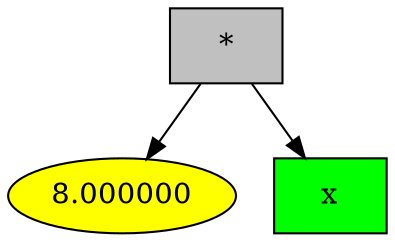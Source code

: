 digraph G {
19 [style = filled, label="*", shape = box, fillcolor="grey"];
19->26;
26 [style = filled, label="8.000000", fillcolor="yellow"];
19->78;
78 [style = filled, label="x", shape = box, fillcolor="green"];

}
